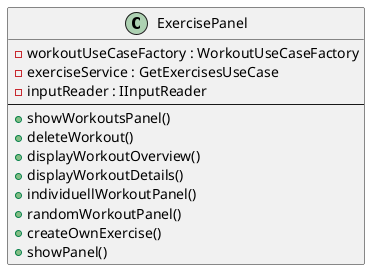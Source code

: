 @startuml
class ExercisePanel {
  - workoutUseCaseFactory : WorkoutUseCaseFactory
  - exerciseService : GetExercisesUseCase
  - inputReader : IInputReader
  --
  + showWorkoutsPanel()
  + deleteWorkout()
  + displayWorkoutOverview()
  + displayWorkoutDetails()
  + individuellWorkoutPanel()
  + randomWorkoutPanel()
  + createOwnExercise()
  + showPanel()
}
@enduml
